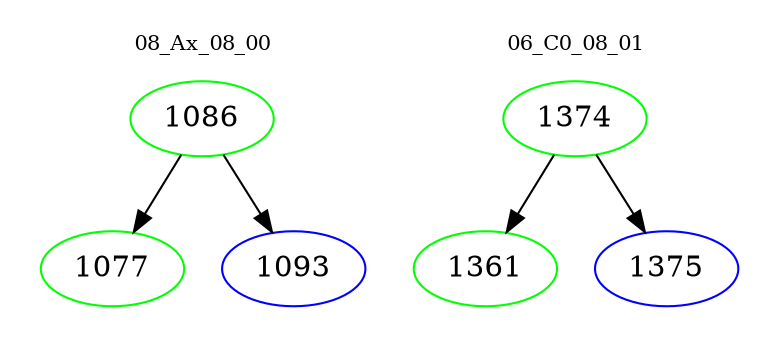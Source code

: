 digraph{
subgraph cluster_0 {
color = white
label = "08_Ax_08_00";
fontsize=10;
T0_1086 [label="1086", color="green"]
T0_1086 -> T0_1077 [color="black"]
T0_1077 [label="1077", color="green"]
T0_1086 -> T0_1093 [color="black"]
T0_1093 [label="1093", color="blue"]
}
subgraph cluster_1 {
color = white
label = "06_C0_08_01";
fontsize=10;
T1_1374 [label="1374", color="green"]
T1_1374 -> T1_1361 [color="black"]
T1_1361 [label="1361", color="green"]
T1_1374 -> T1_1375 [color="black"]
T1_1375 [label="1375", color="blue"]
}
}
